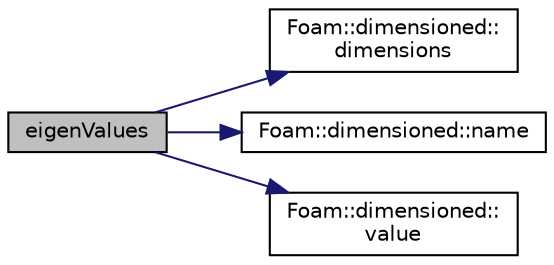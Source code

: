 digraph "eigenValues"
{
  bgcolor="transparent";
  edge [fontname="Helvetica",fontsize="10",labelfontname="Helvetica",labelfontsize="10"];
  node [fontname="Helvetica",fontsize="10",shape=record];
  rankdir="LR";
  Node44949 [label="eigenValues",height=0.2,width=0.4,color="black", fillcolor="grey75", style="filled", fontcolor="black"];
  Node44949 -> Node44950 [color="midnightblue",fontsize="10",style="solid",fontname="Helvetica"];
  Node44950 [label="Foam::dimensioned::\ldimensions",height=0.2,width=0.4,color="black",URL="$a27473.html#a512673c2674ca2d38885f1bb5f6994fb",tooltip="Return const reference to dimensions. "];
  Node44949 -> Node44951 [color="midnightblue",fontsize="10",style="solid",fontname="Helvetica"];
  Node44951 [label="Foam::dimensioned::name",height=0.2,width=0.4,color="black",URL="$a27473.html#ade4113569ef0db70665fded275a5e38e",tooltip="Return const reference to name. "];
  Node44949 -> Node44952 [color="midnightblue",fontsize="10",style="solid",fontname="Helvetica"];
  Node44952 [label="Foam::dimensioned::\lvalue",height=0.2,width=0.4,color="black",URL="$a27473.html#a7948200a26c85fc3a83ffa510a91d668",tooltip="Return const reference to value. "];
}
